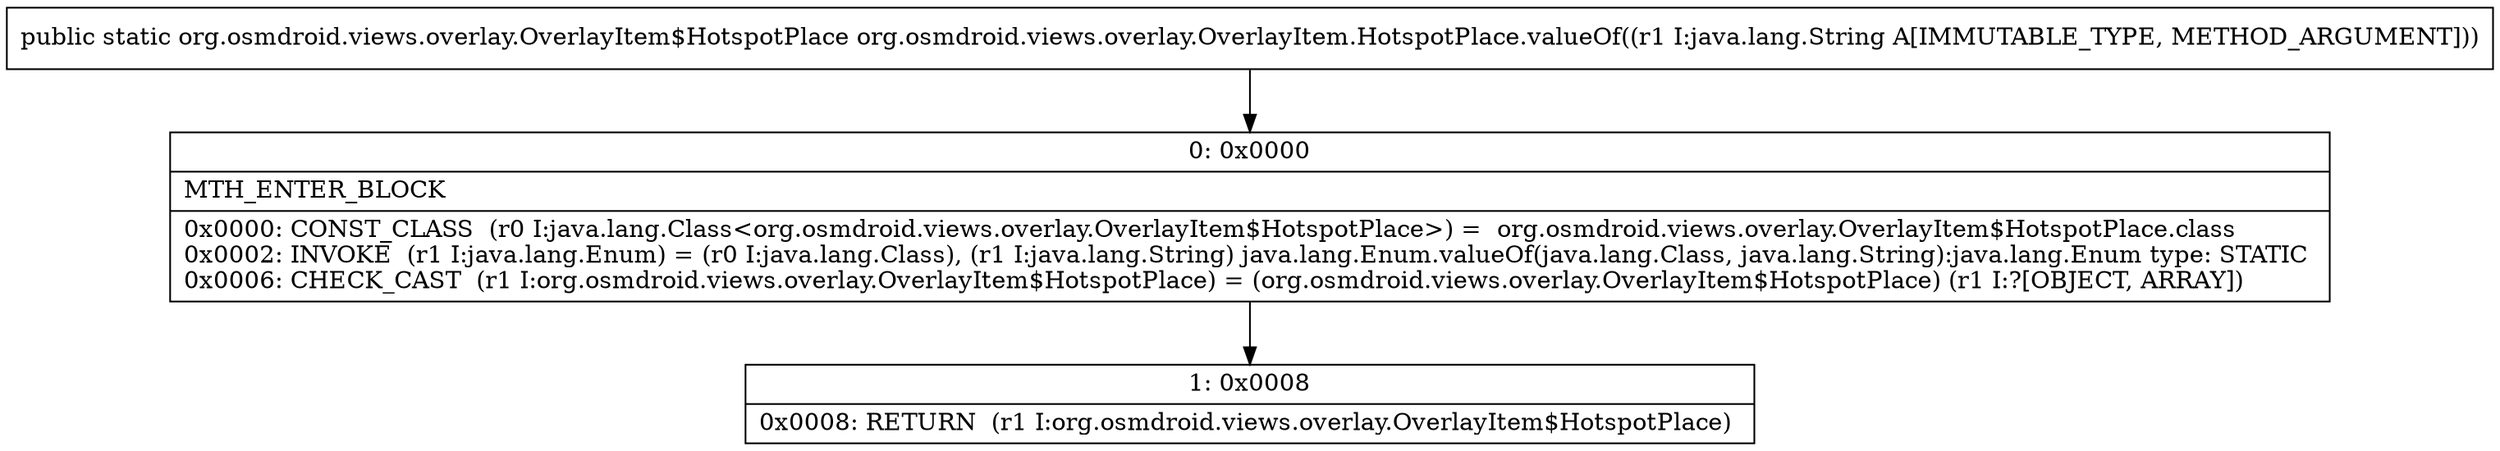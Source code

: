 digraph "CFG fororg.osmdroid.views.overlay.OverlayItem.HotspotPlace.valueOf(Ljava\/lang\/String;)Lorg\/osmdroid\/views\/overlay\/OverlayItem$HotspotPlace;" {
Node_0 [shape=record,label="{0\:\ 0x0000|MTH_ENTER_BLOCK\l|0x0000: CONST_CLASS  (r0 I:java.lang.Class\<org.osmdroid.views.overlay.OverlayItem$HotspotPlace\>) =  org.osmdroid.views.overlay.OverlayItem$HotspotPlace.class \l0x0002: INVOKE  (r1 I:java.lang.Enum) = (r0 I:java.lang.Class), (r1 I:java.lang.String) java.lang.Enum.valueOf(java.lang.Class, java.lang.String):java.lang.Enum type: STATIC \l0x0006: CHECK_CAST  (r1 I:org.osmdroid.views.overlay.OverlayItem$HotspotPlace) = (org.osmdroid.views.overlay.OverlayItem$HotspotPlace) (r1 I:?[OBJECT, ARRAY]) \l}"];
Node_1 [shape=record,label="{1\:\ 0x0008|0x0008: RETURN  (r1 I:org.osmdroid.views.overlay.OverlayItem$HotspotPlace) \l}"];
MethodNode[shape=record,label="{public static org.osmdroid.views.overlay.OverlayItem$HotspotPlace org.osmdroid.views.overlay.OverlayItem.HotspotPlace.valueOf((r1 I:java.lang.String A[IMMUTABLE_TYPE, METHOD_ARGUMENT])) }"];
MethodNode -> Node_0;
Node_0 -> Node_1;
}

